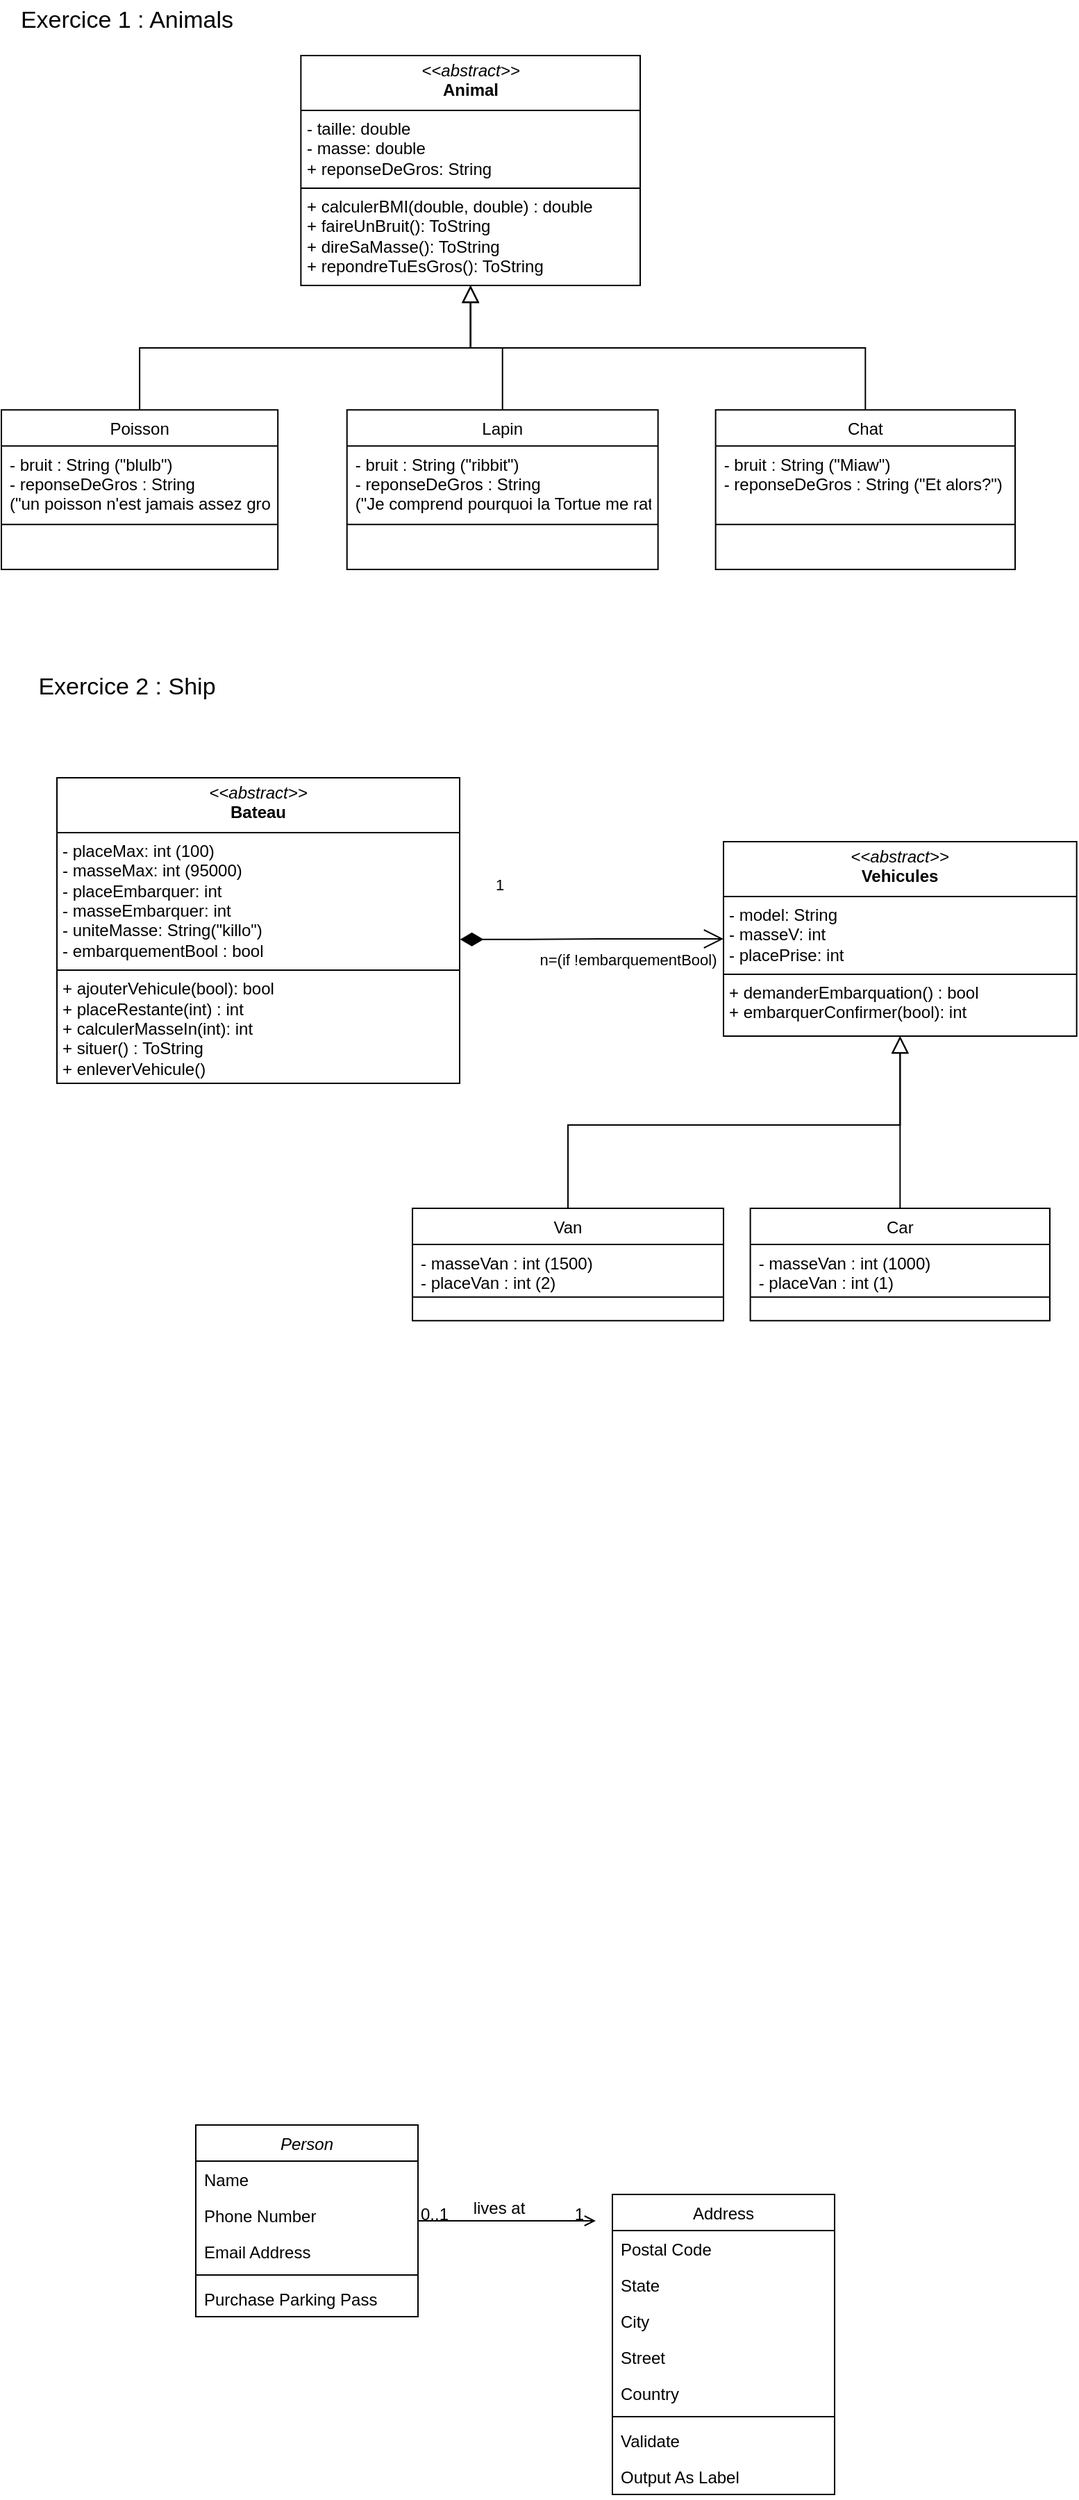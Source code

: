 <mxfile version="28.2.5">
  <diagram id="C5RBs43oDa-KdzZeNtuy" name="Page-1">
    <mxGraphModel dx="1188" dy="1767" grid="1" gridSize="10" guides="1" tooltips="1" connect="1" arrows="1" fold="1" page="1" pageScale="1" pageWidth="827" pageHeight="1169" math="0" shadow="0">
      <root>
        <mxCell id="WIyWlLk6GJQsqaUBKTNV-0" />
        <mxCell id="WIyWlLk6GJQsqaUBKTNV-1" parent="WIyWlLk6GJQsqaUBKTNV-0" />
        <mxCell id="zkfFHV4jXpPFQw0GAbJ--0" value="Person" style="swimlane;fontStyle=2;align=center;verticalAlign=top;childLayout=stackLayout;horizontal=1;startSize=26;horizontalStack=0;resizeParent=1;resizeLast=0;collapsible=1;marginBottom=0;rounded=0;shadow=0;strokeWidth=1;" parent="WIyWlLk6GJQsqaUBKTNV-1" vertex="1">
          <mxGeometry x="180" y="370" width="160" height="138" as="geometry">
            <mxRectangle x="230" y="140" width="160" height="26" as="alternateBounds" />
          </mxGeometry>
        </mxCell>
        <mxCell id="zkfFHV4jXpPFQw0GAbJ--1" value="Name" style="text;align=left;verticalAlign=top;spacingLeft=4;spacingRight=4;overflow=hidden;rotatable=0;points=[[0,0.5],[1,0.5]];portConstraint=eastwest;" parent="zkfFHV4jXpPFQw0GAbJ--0" vertex="1">
          <mxGeometry y="26" width="160" height="26" as="geometry" />
        </mxCell>
        <mxCell id="zkfFHV4jXpPFQw0GAbJ--2" value="Phone Number" style="text;align=left;verticalAlign=top;spacingLeft=4;spacingRight=4;overflow=hidden;rotatable=0;points=[[0,0.5],[1,0.5]];portConstraint=eastwest;rounded=0;shadow=0;html=0;" parent="zkfFHV4jXpPFQw0GAbJ--0" vertex="1">
          <mxGeometry y="52" width="160" height="26" as="geometry" />
        </mxCell>
        <mxCell id="zkfFHV4jXpPFQw0GAbJ--3" value="Email Address" style="text;align=left;verticalAlign=top;spacingLeft=4;spacingRight=4;overflow=hidden;rotatable=0;points=[[0,0.5],[1,0.5]];portConstraint=eastwest;rounded=0;shadow=0;html=0;" parent="zkfFHV4jXpPFQw0GAbJ--0" vertex="1">
          <mxGeometry y="78" width="160" height="26" as="geometry" />
        </mxCell>
        <mxCell id="zkfFHV4jXpPFQw0GAbJ--4" value="" style="line;html=1;strokeWidth=1;align=left;verticalAlign=middle;spacingTop=-1;spacingLeft=3;spacingRight=3;rotatable=0;labelPosition=right;points=[];portConstraint=eastwest;" parent="zkfFHV4jXpPFQw0GAbJ--0" vertex="1">
          <mxGeometry y="104" width="160" height="8" as="geometry" />
        </mxCell>
        <mxCell id="zkfFHV4jXpPFQw0GAbJ--5" value="Purchase Parking Pass" style="text;align=left;verticalAlign=top;spacingLeft=4;spacingRight=4;overflow=hidden;rotatable=0;points=[[0,0.5],[1,0.5]];portConstraint=eastwest;" parent="zkfFHV4jXpPFQw0GAbJ--0" vertex="1">
          <mxGeometry y="112" width="160" height="26" as="geometry" />
        </mxCell>
        <mxCell id="zkfFHV4jXpPFQw0GAbJ--17" value="Address" style="swimlane;fontStyle=0;align=center;verticalAlign=top;childLayout=stackLayout;horizontal=1;startSize=26;horizontalStack=0;resizeParent=1;resizeLast=0;collapsible=1;marginBottom=0;rounded=0;shadow=0;strokeWidth=1;" parent="WIyWlLk6GJQsqaUBKTNV-1" vertex="1">
          <mxGeometry x="480" y="420" width="160" height="216" as="geometry">
            <mxRectangle x="550" y="140" width="160" height="26" as="alternateBounds" />
          </mxGeometry>
        </mxCell>
        <mxCell id="zkfFHV4jXpPFQw0GAbJ--21" value="Postal Code" style="text;align=left;verticalAlign=top;spacingLeft=4;spacingRight=4;overflow=hidden;rotatable=0;points=[[0,0.5],[1,0.5]];portConstraint=eastwest;rounded=0;shadow=0;html=0;" parent="zkfFHV4jXpPFQw0GAbJ--17" vertex="1">
          <mxGeometry y="26" width="160" height="26" as="geometry" />
        </mxCell>
        <mxCell id="zkfFHV4jXpPFQw0GAbJ--20" value="State" style="text;align=left;verticalAlign=top;spacingLeft=4;spacingRight=4;overflow=hidden;rotatable=0;points=[[0,0.5],[1,0.5]];portConstraint=eastwest;rounded=0;shadow=0;html=0;" parent="zkfFHV4jXpPFQw0GAbJ--17" vertex="1">
          <mxGeometry y="52" width="160" height="26" as="geometry" />
        </mxCell>
        <mxCell id="zkfFHV4jXpPFQw0GAbJ--19" value="City" style="text;align=left;verticalAlign=top;spacingLeft=4;spacingRight=4;overflow=hidden;rotatable=0;points=[[0,0.5],[1,0.5]];portConstraint=eastwest;rounded=0;shadow=0;html=0;" parent="zkfFHV4jXpPFQw0GAbJ--17" vertex="1">
          <mxGeometry y="78" width="160" height="26" as="geometry" />
        </mxCell>
        <mxCell id="zkfFHV4jXpPFQw0GAbJ--18" value="Street" style="text;align=left;verticalAlign=top;spacingLeft=4;spacingRight=4;overflow=hidden;rotatable=0;points=[[0,0.5],[1,0.5]];portConstraint=eastwest;" parent="zkfFHV4jXpPFQw0GAbJ--17" vertex="1">
          <mxGeometry y="104" width="160" height="26" as="geometry" />
        </mxCell>
        <mxCell id="zkfFHV4jXpPFQw0GAbJ--22" value="Country" style="text;align=left;verticalAlign=top;spacingLeft=4;spacingRight=4;overflow=hidden;rotatable=0;points=[[0,0.5],[1,0.5]];portConstraint=eastwest;rounded=0;shadow=0;html=0;" parent="zkfFHV4jXpPFQw0GAbJ--17" vertex="1">
          <mxGeometry y="130" width="160" height="26" as="geometry" />
        </mxCell>
        <mxCell id="zkfFHV4jXpPFQw0GAbJ--23" value="" style="line;html=1;strokeWidth=1;align=left;verticalAlign=middle;spacingTop=-1;spacingLeft=3;spacingRight=3;rotatable=0;labelPosition=right;points=[];portConstraint=eastwest;" parent="zkfFHV4jXpPFQw0GAbJ--17" vertex="1">
          <mxGeometry y="156" width="160" height="8" as="geometry" />
        </mxCell>
        <mxCell id="zkfFHV4jXpPFQw0GAbJ--24" value="Validate" style="text;align=left;verticalAlign=top;spacingLeft=4;spacingRight=4;overflow=hidden;rotatable=0;points=[[0,0.5],[1,0.5]];portConstraint=eastwest;" parent="zkfFHV4jXpPFQw0GAbJ--17" vertex="1">
          <mxGeometry y="164" width="160" height="26" as="geometry" />
        </mxCell>
        <mxCell id="zkfFHV4jXpPFQw0GAbJ--25" value="Output As Label" style="text;align=left;verticalAlign=top;spacingLeft=4;spacingRight=4;overflow=hidden;rotatable=0;points=[[0,0.5],[1,0.5]];portConstraint=eastwest;" parent="zkfFHV4jXpPFQw0GAbJ--17" vertex="1">
          <mxGeometry y="190" width="160" height="26" as="geometry" />
        </mxCell>
        <mxCell id="zkfFHV4jXpPFQw0GAbJ--26" value="" style="endArrow=open;shadow=0;strokeWidth=1;rounded=0;curved=0;endFill=1;edgeStyle=elbowEdgeStyle;elbow=vertical;" parent="WIyWlLk6GJQsqaUBKTNV-1" source="zkfFHV4jXpPFQw0GAbJ--0" edge="1">
          <mxGeometry x="0.5" y="41" relative="1" as="geometry">
            <mxPoint x="340" y="442" as="sourcePoint" />
            <mxPoint x="468" y="439" as="targetPoint" />
            <mxPoint x="-40" y="32" as="offset" />
          </mxGeometry>
        </mxCell>
        <mxCell id="zkfFHV4jXpPFQw0GAbJ--27" value="0..1" style="resizable=0;align=left;verticalAlign=bottom;labelBackgroundColor=none;fontSize=12;" parent="zkfFHV4jXpPFQw0GAbJ--26" connectable="0" vertex="1">
          <mxGeometry x="-1" relative="1" as="geometry">
            <mxPoint y="4" as="offset" />
          </mxGeometry>
        </mxCell>
        <mxCell id="zkfFHV4jXpPFQw0GAbJ--28" value="1" style="resizable=0;align=right;verticalAlign=bottom;labelBackgroundColor=none;fontSize=12;" parent="zkfFHV4jXpPFQw0GAbJ--26" connectable="0" vertex="1">
          <mxGeometry x="1" relative="1" as="geometry">
            <mxPoint x="-7" y="4" as="offset" />
          </mxGeometry>
        </mxCell>
        <mxCell id="zkfFHV4jXpPFQw0GAbJ--29" value="lives at" style="text;html=1;resizable=0;points=[];;align=center;verticalAlign=middle;labelBackgroundColor=none;rounded=0;shadow=0;strokeWidth=1;fontSize=12;" parent="zkfFHV4jXpPFQw0GAbJ--26" vertex="1" connectable="0">
          <mxGeometry x="0.5" y="49" relative="1" as="geometry">
            <mxPoint x="-38" y="40" as="offset" />
          </mxGeometry>
        </mxCell>
        <mxCell id="KXcNVZcyFzeE9s_wPr5E-7" value="&lt;font style=&quot;font-size: 17px;&quot;&gt;Exercice 1 : Animals&lt;/font&gt;" style="text;html=1;align=center;verticalAlign=middle;resizable=0;points=[];autosize=1;strokeColor=none;fillColor=none;" vertex="1" parent="WIyWlLk6GJQsqaUBKTNV-1">
          <mxGeometry x="40" y="-1160" width="180" height="30" as="geometry" />
        </mxCell>
        <mxCell id="KXcNVZcyFzeE9s_wPr5E-8" value="" style="group" vertex="1" connectable="0" parent="WIyWlLk6GJQsqaUBKTNV-1">
          <mxGeometry x="40" y="-1120" width="730" height="370" as="geometry" />
        </mxCell>
        <mxCell id="zkfFHV4jXpPFQw0GAbJ--6" value="Poisson" style="swimlane;fontStyle=0;align=center;verticalAlign=top;childLayout=stackLayout;horizontal=1;startSize=26;horizontalStack=0;resizeParent=1;resizeLast=0;collapsible=1;marginBottom=0;rounded=0;shadow=0;strokeWidth=1;" parent="KXcNVZcyFzeE9s_wPr5E-8" vertex="1">
          <mxGeometry y="255.105" width="199.091" height="114.895" as="geometry">
            <mxRectangle x="130" y="380" width="160" height="26" as="alternateBounds" />
          </mxGeometry>
        </mxCell>
        <mxCell id="zkfFHV4jXpPFQw0GAbJ--7" value="- bruit : String (&quot;blulb&quot;)&#xa;- reponseDeGros : String &#xa;(&quot;un poisson n&#39;est jamais assez gros !&quot;)" style="text;align=left;verticalAlign=top;spacingLeft=4;spacingRight=4;overflow=hidden;rotatable=0;points=[[0,0.5],[1,0.5]];portConstraint=eastwest;" parent="zkfFHV4jXpPFQw0GAbJ--6" vertex="1">
          <mxGeometry y="26" width="199.091" height="52.579" as="geometry" />
        </mxCell>
        <mxCell id="zkfFHV4jXpPFQw0GAbJ--9" value="" style="line;html=1;strokeWidth=1;align=left;verticalAlign=middle;spacingTop=-1;spacingLeft=3;spacingRight=3;rotatable=0;labelPosition=right;points=[];portConstraint=eastwest;" parent="zkfFHV4jXpPFQw0GAbJ--6" vertex="1">
          <mxGeometry y="78.579" width="199.091" height="7.789" as="geometry" />
        </mxCell>
        <mxCell id="zkfFHV4jXpPFQw0GAbJ--12" value="" style="endArrow=block;endSize=10;endFill=0;shadow=0;strokeWidth=1;rounded=0;curved=0;edgeStyle=elbowEdgeStyle;elbow=vertical;entryX=0.5;entryY=1;entryDx=0;entryDy=0;" parent="KXcNVZcyFzeE9s_wPr5E-8" source="zkfFHV4jXpPFQw0GAbJ--6" target="KXcNVZcyFzeE9s_wPr5E-0" edge="1">
          <mxGeometry width="160" relative="1" as="geometry">
            <mxPoint x="215.682" y="102.237" as="sourcePoint" />
            <mxPoint x="298.636" y="155.789" as="targetPoint" />
          </mxGeometry>
        </mxCell>
        <mxCell id="zkfFHV4jXpPFQw0GAbJ--13" value="Lapin" style="swimlane;fontStyle=0;align=center;verticalAlign=top;childLayout=stackLayout;horizontal=1;startSize=26;horizontalStack=0;resizeParent=1;resizeLast=0;collapsible=1;marginBottom=0;rounded=0;shadow=0;strokeWidth=1;" parent="KXcNVZcyFzeE9s_wPr5E-8" vertex="1">
          <mxGeometry x="248.864" y="255.105" width="223.977" height="114.895" as="geometry">
            <mxRectangle x="340" y="380" width="170" height="26" as="alternateBounds" />
          </mxGeometry>
        </mxCell>
        <mxCell id="zkfFHV4jXpPFQw0GAbJ--14" value="- bruit : String (&quot;ribbit&quot;)&#xa;- reponseDeGros : String &#xa;(&quot;Je comprend pourquoi la Tortue me rattrape&quot;)" style="text;align=left;verticalAlign=top;spacingLeft=4;spacingRight=4;overflow=hidden;rotatable=0;points=[[0,0.5],[1,0.5]];portConstraint=eastwest;" parent="zkfFHV4jXpPFQw0GAbJ--13" vertex="1">
          <mxGeometry y="26" width="223.977" height="52.579" as="geometry" />
        </mxCell>
        <mxCell id="zkfFHV4jXpPFQw0GAbJ--15" value="" style="line;html=1;strokeWidth=1;align=left;verticalAlign=middle;spacingTop=-1;spacingLeft=3;spacingRight=3;rotatable=0;labelPosition=right;points=[];portConstraint=eastwest;" parent="zkfFHV4jXpPFQw0GAbJ--13" vertex="1">
          <mxGeometry y="78.579" width="223.977" height="7.789" as="geometry" />
        </mxCell>
        <mxCell id="zkfFHV4jXpPFQw0GAbJ--16" value="" style="endArrow=block;endSize=10;endFill=0;shadow=0;strokeWidth=1;rounded=0;curved=0;edgeStyle=elbowEdgeStyle;elbow=vertical;entryX=0.5;entryY=1;entryDx=0;entryDy=0;" parent="KXcNVZcyFzeE9s_wPr5E-8" source="zkfFHV4jXpPFQw0GAbJ--13" target="KXcNVZcyFzeE9s_wPr5E-0" edge="1">
          <mxGeometry width="160" relative="1" as="geometry">
            <mxPoint x="223.977" y="267.763" as="sourcePoint" />
            <mxPoint x="298.636" y="155.789" as="targetPoint" />
          </mxGeometry>
        </mxCell>
        <mxCell id="KXcNVZcyFzeE9s_wPr5E-0" value="&lt;p style=&quot;margin:0px;margin-top:4px;text-align:center;&quot;&gt;&lt;i&gt;&amp;lt;&amp;lt;abstract&amp;gt;&amp;gt;&lt;/i&gt;&lt;br&gt;&lt;b&gt;Animal&lt;/b&gt;&lt;/p&gt;&lt;hr size=&quot;1&quot; style=&quot;border-style:solid;&quot;&gt;&lt;p style=&quot;margin:0px;margin-left:4px;&quot;&gt;- taille: double&lt;br&gt;- masse: double&lt;br&gt;+ reponseDeGros: String&lt;/p&gt;&lt;hr size=&quot;1&quot; style=&quot;border-style:solid;&quot;&gt;&lt;p style=&quot;margin:0px;margin-left:4px;&quot;&gt;+ calculerBMI(double, double) : double&lt;br&gt;+ faireUnBruit(): ToString&lt;br&gt;+ direSaMasse(): ToString&lt;br&gt;&lt;span style=&quot;text-wrap-mode: nowrap;&quot;&gt;+ repondreTuEsGros(): ToString&lt;/span&gt;&lt;/p&gt;" style="verticalAlign=top;align=left;overflow=fill;html=1;whiteSpace=wrap;" vertex="1" parent="KXcNVZcyFzeE9s_wPr5E-8">
          <mxGeometry x="215.68" width="244.32" height="165.53" as="geometry" />
        </mxCell>
        <mxCell id="KXcNVZcyFzeE9s_wPr5E-1" value="Chat" style="swimlane;fontStyle=0;align=center;verticalAlign=top;childLayout=stackLayout;horizontal=1;startSize=26;horizontalStack=0;resizeParent=1;resizeLast=0;collapsible=1;marginBottom=0;rounded=0;shadow=0;strokeWidth=1;" vertex="1" parent="KXcNVZcyFzeE9s_wPr5E-8">
          <mxGeometry x="514.318" y="255.105" width="215.682" height="114.895" as="geometry">
            <mxRectangle x="340" y="380" width="170" height="26" as="alternateBounds" />
          </mxGeometry>
        </mxCell>
        <mxCell id="KXcNVZcyFzeE9s_wPr5E-2" value="- bruit : String (&quot;Miaw&quot;)&#xa;- reponseDeGros : String (&quot;Et alors?&quot;)" style="text;align=left;verticalAlign=top;spacingLeft=4;spacingRight=4;overflow=hidden;rotatable=0;points=[[0,0.5],[1,0.5]];portConstraint=eastwest;" vertex="1" parent="KXcNVZcyFzeE9s_wPr5E-1">
          <mxGeometry y="26" width="215.682" height="52.579" as="geometry" />
        </mxCell>
        <mxCell id="KXcNVZcyFzeE9s_wPr5E-3" value="" style="line;html=1;strokeWidth=1;align=left;verticalAlign=middle;spacingTop=-1;spacingLeft=3;spacingRight=3;rotatable=0;labelPosition=right;points=[];portConstraint=eastwest;" vertex="1" parent="KXcNVZcyFzeE9s_wPr5E-1">
          <mxGeometry y="78.579" width="215.682" height="7.789" as="geometry" />
        </mxCell>
        <mxCell id="KXcNVZcyFzeE9s_wPr5E-4" value="" style="endArrow=block;endSize=10;endFill=0;shadow=0;strokeWidth=1;rounded=0;curved=0;edgeStyle=elbowEdgeStyle;elbow=vertical;entryX=0.5;entryY=1;entryDx=0;entryDy=0;" edge="1" source="KXcNVZcyFzeE9s_wPr5E-1" parent="KXcNVZcyFzeE9s_wPr5E-8" target="KXcNVZcyFzeE9s_wPr5E-0">
          <mxGeometry width="160" relative="1" as="geometry">
            <mxPoint x="381.591" y="267.763" as="sourcePoint" />
            <mxPoint x="294.489" y="155.789" as="targetPoint" />
          </mxGeometry>
        </mxCell>
        <mxCell id="KXcNVZcyFzeE9s_wPr5E-9" value="&lt;font style=&quot;font-size: 17px;&quot;&gt;Exercice 2 : Ship&lt;/font&gt;" style="text;html=1;align=center;verticalAlign=middle;resizable=0;points=[];autosize=1;strokeColor=none;fillColor=none;" vertex="1" parent="WIyWlLk6GJQsqaUBKTNV-1">
          <mxGeometry x="55" y="-680" width="150" height="30" as="geometry" />
        </mxCell>
        <mxCell id="KXcNVZcyFzeE9s_wPr5E-27" value="" style="group" vertex="1" connectable="0" parent="WIyWlLk6GJQsqaUBKTNV-1">
          <mxGeometry x="80" y="-640" width="554.32" height="420" as="geometry" />
        </mxCell>
        <mxCell id="KXcNVZcyFzeE9s_wPr5E-10" value="&lt;p style=&quot;margin:0px;margin-top:4px;text-align:center;&quot;&gt;&lt;i&gt;&amp;lt;&amp;lt;abstract&amp;gt;&amp;gt;&lt;/i&gt;&lt;br&gt;&lt;b&gt;Bateau&lt;/b&gt;&lt;/p&gt;&lt;hr size=&quot;1&quot; style=&quot;border-style:solid;&quot;&gt;&lt;p style=&quot;margin:0px;margin-left:4px;&quot;&gt;- placeMax: int (100)&lt;br&gt;- masseMax: int (95000)&lt;/p&gt;&lt;p style=&quot;margin:0px;margin-left:4px;&quot;&gt;- placeEmbarquer: int&lt;br&gt;- masseEmbarquer: int&lt;/p&gt;&lt;p style=&quot;margin:0px;margin-left:4px;&quot;&gt;- uniteMasse: String(&quot;killo&quot;) &lt;br&gt;- embarquementBool : bool&lt;br&gt;&lt;/p&gt;&lt;hr size=&quot;1&quot; style=&quot;border-style:solid;&quot;&gt;&lt;p style=&quot;margin:0px;margin-left:4px;&quot;&gt;+ ajouterVehicule(bool): bool&lt;br&gt;+ placeRestante(int) : int&lt;br&gt;+ calculerMasseIn(int): int&lt;br&gt;+ situer() : ToString&lt;br&gt;+ enleverVehicule()&amp;nbsp;&lt;br&gt;+ arreterEmbarquement(): bool(embarquementBool)&lt;/p&gt;" style="verticalAlign=top;align=left;overflow=fill;html=1;whiteSpace=wrap;" vertex="1" parent="KXcNVZcyFzeE9s_wPr5E-27">
          <mxGeometry y="40" width="290" height="220" as="geometry" />
        </mxCell>
        <mxCell id="KXcNVZcyFzeE9s_wPr5E-19" value="Van" style="swimlane;fontStyle=0;align=center;verticalAlign=top;childLayout=stackLayout;horizontal=1;startSize=26;horizontalStack=0;resizeParent=1;resizeLast=0;collapsible=1;marginBottom=0;rounded=0;shadow=0;strokeWidth=1;" vertex="1" parent="KXcNVZcyFzeE9s_wPr5E-27">
          <mxGeometry x="256.02" y="350" width="223.98" height="80.89" as="geometry">
            <mxRectangle x="340" y="380" width="170" height="26" as="alternateBounds" />
          </mxGeometry>
        </mxCell>
        <mxCell id="KXcNVZcyFzeE9s_wPr5E-20" value="- masseVan : int (1500)&#xa;- placeVan : int (2)" style="text;align=left;verticalAlign=top;spacingLeft=4;spacingRight=4;overflow=hidden;rotatable=0;points=[[0,0.5],[1,0.5]];portConstraint=eastwest;" vertex="1" parent="KXcNVZcyFzeE9s_wPr5E-19">
          <mxGeometry y="26" width="223.98" height="34" as="geometry" />
        </mxCell>
        <mxCell id="KXcNVZcyFzeE9s_wPr5E-21" value="" style="line;html=1;strokeWidth=1;align=left;verticalAlign=middle;spacingTop=-1;spacingLeft=3;spacingRight=3;rotatable=0;labelPosition=right;points=[];portConstraint=eastwest;" vertex="1" parent="KXcNVZcyFzeE9s_wPr5E-19">
          <mxGeometry y="60" width="223.98" height="7.789" as="geometry" />
        </mxCell>
        <mxCell id="KXcNVZcyFzeE9s_wPr5E-12" value="&lt;p style=&quot;margin:0px;margin-top:4px;text-align:center;&quot;&gt;&lt;i&gt;&amp;lt;&amp;lt;abstract&amp;gt;&amp;gt;&lt;/i&gt;&lt;br&gt;&lt;b&gt;Vehicules&lt;/b&gt;&lt;/p&gt;&lt;hr size=&quot;1&quot; style=&quot;border-style:solid;&quot;&gt;&lt;p style=&quot;margin:0px;margin-left:4px;&quot;&gt;- model: String&lt;br&gt;- masseV: int&amp;nbsp;&lt;br&gt;- placePrise: int&lt;/p&gt;&lt;hr size=&quot;1&quot; style=&quot;border-style:solid;&quot;&gt;&lt;p style=&quot;margin:0px;margin-left:4px;&quot;&gt;+ demanderEmbarquation() : bool&lt;br&gt;+ embarquerConfirmer(bool): int&lt;br&gt;&lt;/p&gt;" style="verticalAlign=top;align=left;overflow=fill;html=1;whiteSpace=wrap;" vertex="1" parent="WIyWlLk6GJQsqaUBKTNV-1">
          <mxGeometry x="560" y="-554" width="254.32" height="140" as="geometry" />
        </mxCell>
        <mxCell id="KXcNVZcyFzeE9s_wPr5E-22" value="" style="endArrow=block;endSize=10;endFill=0;shadow=0;strokeWidth=1;rounded=0;curved=0;edgeStyle=elbowEdgeStyle;elbow=vertical;entryX=0.5;entryY=1;entryDx=0;entryDy=0;exitX=0.5;exitY=0;exitDx=0;exitDy=0;" edge="1" parent="WIyWlLk6GJQsqaUBKTNV-1" source="KXcNVZcyFzeE9s_wPr5E-19" target="KXcNVZcyFzeE9s_wPr5E-12">
          <mxGeometry width="160" relative="1" as="geometry">
            <mxPoint x="103.977" y="-288.237" as="sourcePoint" />
            <mxPoint x="218" y="-390" as="targetPoint" />
            <Array as="points">
              <mxPoint x="380" y="-350" />
            </Array>
          </mxGeometry>
        </mxCell>
        <mxCell id="KXcNVZcyFzeE9s_wPr5E-26" value="" style="endArrow=block;endSize=10;endFill=0;shadow=0;strokeWidth=1;rounded=0;curved=0;edgeStyle=elbowEdgeStyle;elbow=vertical;entryX=0.5;entryY=1;entryDx=0;entryDy=0;" edge="1" parent="WIyWlLk6GJQsqaUBKTNV-1" source="KXcNVZcyFzeE9s_wPr5E-23" target="KXcNVZcyFzeE9s_wPr5E-12">
          <mxGeometry width="160" relative="1" as="geometry">
            <mxPoint x="261.591" y="-288.237" as="sourcePoint" />
            <mxPoint x="218" y="-390" as="targetPoint" />
          </mxGeometry>
        </mxCell>
        <mxCell id="KXcNVZcyFzeE9s_wPr5E-11" value="1" style="endArrow=open;html=1;endSize=12;startArrow=diamondThin;startSize=14;startFill=1;edgeStyle=orthogonalEdgeStyle;align=left;verticalAlign=bottom;rounded=0;exitX=1.001;exitY=0.529;exitDx=0;exitDy=0;entryX=0;entryY=0.5;entryDx=0;entryDy=0;exitPerimeter=0;" edge="1" parent="WIyWlLk6GJQsqaUBKTNV-1" source="KXcNVZcyFzeE9s_wPr5E-10" target="KXcNVZcyFzeE9s_wPr5E-12">
          <mxGeometry x="-0.907" y="15" relative="1" as="geometry">
            <mxPoint x="20" y="-320" as="sourcePoint" />
            <mxPoint x="180" y="-320" as="targetPoint" />
            <Array as="points">
              <mxPoint x="410" y="-484" />
              <mxPoint x="470" y="-484" />
              <mxPoint x="470" y="-490" />
            </Array>
            <mxPoint x="15" y="-15" as="offset" />
          </mxGeometry>
        </mxCell>
        <mxCell id="KXcNVZcyFzeE9s_wPr5E-14" value="n=(if !embarquementBool)" style="edgeLabel;html=1;align=center;verticalAlign=middle;resizable=0;points=[];" vertex="1" connectable="0" parent="KXcNVZcyFzeE9s_wPr5E-11">
          <mxGeometry x="0.777" y="1" relative="1" as="geometry">
            <mxPoint x="-48" y="16" as="offset" />
          </mxGeometry>
        </mxCell>
        <mxCell id="KXcNVZcyFzeE9s_wPr5E-23" value="Car" style="swimlane;fontStyle=0;align=center;verticalAlign=top;childLayout=stackLayout;horizontal=1;startSize=26;horizontalStack=0;resizeParent=1;resizeLast=0;collapsible=1;marginBottom=0;rounded=0;shadow=0;strokeWidth=1;" vertex="1" parent="WIyWlLk6GJQsqaUBKTNV-1">
          <mxGeometry x="579.32" y="-290" width="215.68" height="80.89" as="geometry">
            <mxRectangle x="340" y="380" width="170" height="26" as="alternateBounds" />
          </mxGeometry>
        </mxCell>
        <mxCell id="KXcNVZcyFzeE9s_wPr5E-24" value="- masseVan : int (1000)&#xa;- placeVan : int (1)" style="text;align=left;verticalAlign=top;spacingLeft=4;spacingRight=4;overflow=hidden;rotatable=0;points=[[0,0.5],[1,0.5]];portConstraint=eastwest;" vertex="1" parent="KXcNVZcyFzeE9s_wPr5E-23">
          <mxGeometry y="26" width="215.68" height="34" as="geometry" />
        </mxCell>
        <mxCell id="KXcNVZcyFzeE9s_wPr5E-25" value="" style="line;html=1;strokeWidth=1;align=left;verticalAlign=middle;spacingTop=-1;spacingLeft=3;spacingRight=3;rotatable=0;labelPosition=right;points=[];portConstraint=eastwest;" vertex="1" parent="KXcNVZcyFzeE9s_wPr5E-23">
          <mxGeometry y="60" width="215.68" height="7.789" as="geometry" />
        </mxCell>
      </root>
    </mxGraphModel>
  </diagram>
</mxfile>
